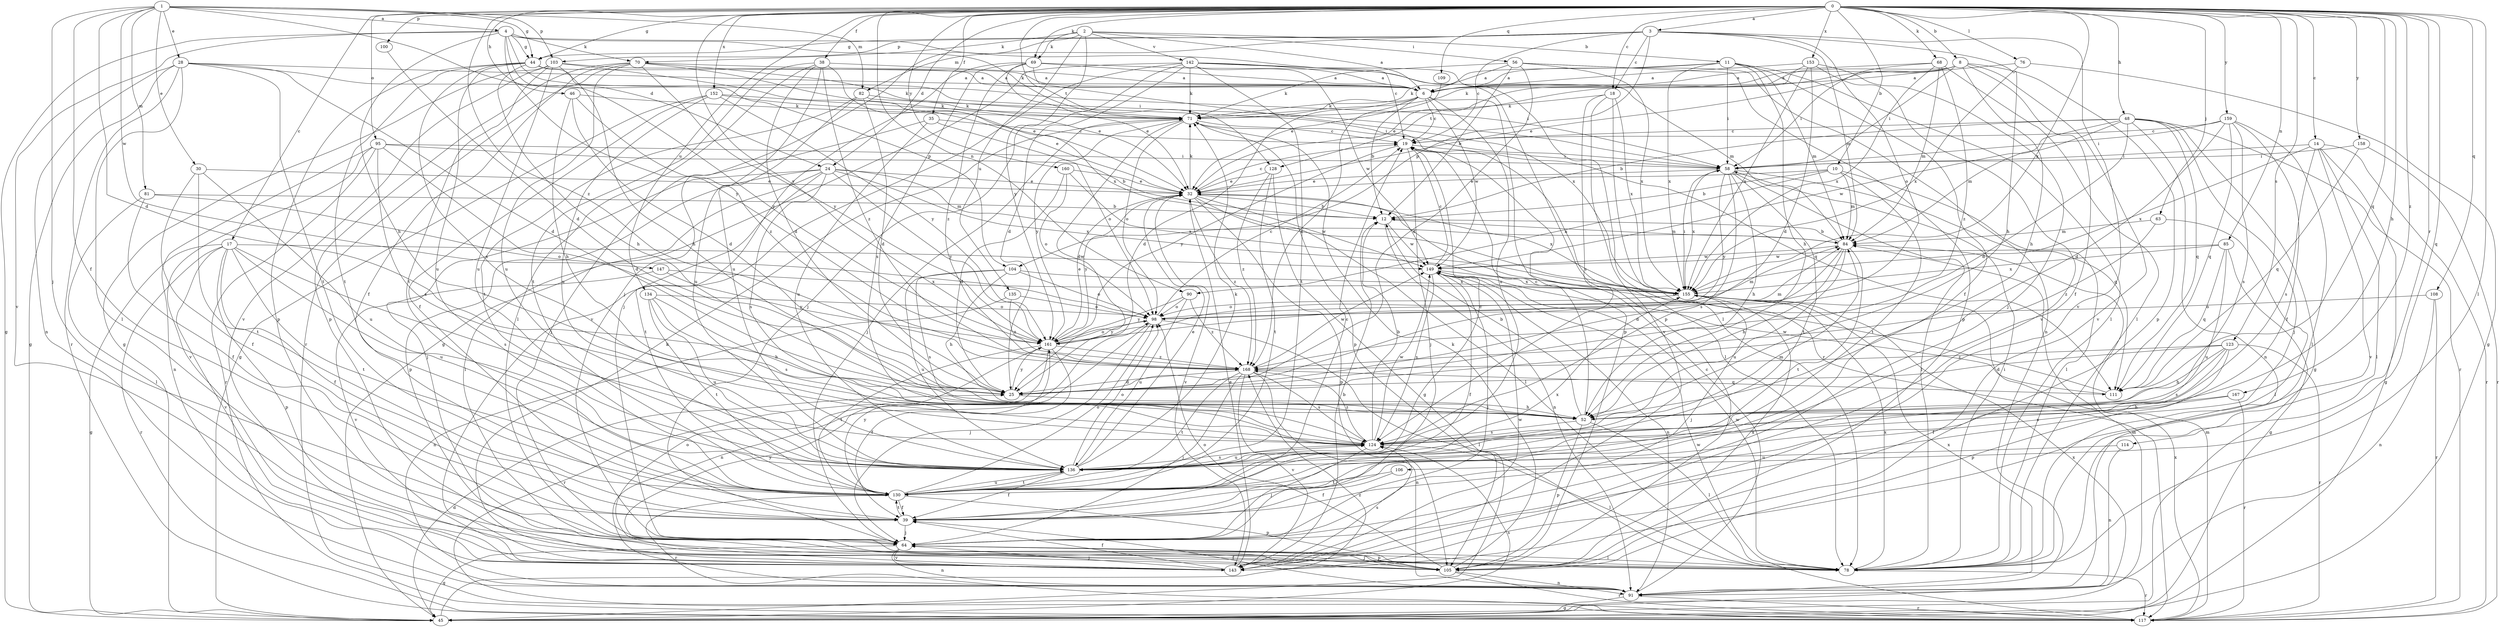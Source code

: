 strict digraph  {
0;
1;
2;
3;
4;
6;
8;
10;
11;
12;
14;
17;
18;
19;
24;
25;
28;
30;
32;
35;
38;
39;
44;
45;
46;
48;
52;
56;
58;
63;
64;
68;
69;
70;
71;
76;
78;
81;
82;
84;
85;
90;
91;
95;
98;
100;
103;
104;
105;
106;
108;
109;
111;
114;
117;
123;
124;
128;
130;
134;
135;
136;
142;
143;
147;
149;
152;
153;
155;
158;
159;
160;
161;
167;
168;
0 -> 3  [label=a];
0 -> 8  [label=b];
0 -> 10  [label=b];
0 -> 14  [label=c];
0 -> 17  [label=c];
0 -> 18  [label=c];
0 -> 24  [label=d];
0 -> 35  [label=f];
0 -> 38  [label=f];
0 -> 44  [label=g];
0 -> 46  [label=h];
0 -> 48  [label=h];
0 -> 52  [label=h];
0 -> 63  [label=j];
0 -> 68  [label=k];
0 -> 69  [label=k];
0 -> 76  [label=l];
0 -> 78  [label=l];
0 -> 85  [label=n];
0 -> 90  [label=n];
0 -> 95  [label=o];
0 -> 100  [label=p];
0 -> 106  [label=q];
0 -> 108  [label=q];
0 -> 109  [label=q];
0 -> 111  [label=q];
0 -> 114  [label=r];
0 -> 123  [label=s];
0 -> 128  [label=t];
0 -> 134  [label=u];
0 -> 152  [label=x];
0 -> 153  [label=x];
0 -> 155  [label=x];
0 -> 158  [label=y];
0 -> 159  [label=y];
0 -> 160  [label=y];
0 -> 161  [label=y];
0 -> 167  [label=z];
0 -> 168  [label=z];
1 -> 4  [label=a];
1 -> 24  [label=d];
1 -> 25  [label=d];
1 -> 28  [label=e];
1 -> 30  [label=e];
1 -> 39  [label=f];
1 -> 44  [label=g];
1 -> 64  [label=j];
1 -> 81  [label=m];
1 -> 82  [label=m];
1 -> 103  [label=p];
1 -> 147  [label=w];
2 -> 6  [label=a];
2 -> 11  [label=b];
2 -> 56  [label=i];
2 -> 64  [label=j];
2 -> 69  [label=k];
2 -> 70  [label=k];
2 -> 135  [label=u];
2 -> 142  [label=v];
2 -> 161  [label=y];
3 -> 18  [label=c];
3 -> 19  [label=c];
3 -> 44  [label=g];
3 -> 52  [label=h];
3 -> 82  [label=m];
3 -> 84  [label=m];
3 -> 98  [label=o];
3 -> 103  [label=p];
3 -> 104  [label=p];
3 -> 143  [label=v];
4 -> 19  [label=c];
4 -> 44  [label=g];
4 -> 45  [label=g];
4 -> 52  [label=h];
4 -> 58  [label=i];
4 -> 70  [label=k];
4 -> 71  [label=k];
4 -> 104  [label=p];
4 -> 143  [label=v];
4 -> 161  [label=y];
6 -> 12  [label=b];
6 -> 19  [label=c];
6 -> 25  [label=d];
6 -> 71  [label=k];
6 -> 105  [label=p];
6 -> 136  [label=u];
6 -> 149  [label=w];
6 -> 168  [label=z];
8 -> 6  [label=a];
8 -> 32  [label=e];
8 -> 39  [label=f];
8 -> 52  [label=h];
8 -> 58  [label=i];
8 -> 71  [label=k];
8 -> 105  [label=p];
8 -> 128  [label=t];
8 -> 143  [label=v];
10 -> 12  [label=b];
10 -> 32  [label=e];
10 -> 78  [label=l];
10 -> 84  [label=m];
10 -> 90  [label=n];
10 -> 130  [label=t];
11 -> 6  [label=a];
11 -> 39  [label=f];
11 -> 52  [label=h];
11 -> 58  [label=i];
11 -> 71  [label=k];
11 -> 78  [label=l];
11 -> 84  [label=m];
11 -> 155  [label=x];
12 -> 84  [label=m];
12 -> 91  [label=n];
12 -> 149  [label=w];
14 -> 45  [label=g];
14 -> 58  [label=i];
14 -> 78  [label=l];
14 -> 117  [label=r];
14 -> 124  [label=s];
14 -> 143  [label=v];
14 -> 155  [label=x];
17 -> 39  [label=f];
17 -> 45  [label=g];
17 -> 105  [label=p];
17 -> 117  [label=r];
17 -> 124  [label=s];
17 -> 130  [label=t];
17 -> 136  [label=u];
17 -> 143  [label=v];
17 -> 149  [label=w];
18 -> 71  [label=k];
18 -> 117  [label=r];
18 -> 124  [label=s];
18 -> 143  [label=v];
18 -> 155  [label=x];
19 -> 58  [label=i];
19 -> 64  [label=j];
19 -> 78  [label=l];
19 -> 161  [label=y];
24 -> 32  [label=e];
24 -> 64  [label=j];
24 -> 78  [label=l];
24 -> 84  [label=m];
24 -> 105  [label=p];
24 -> 124  [label=s];
24 -> 130  [label=t];
24 -> 155  [label=x];
24 -> 161  [label=y];
25 -> 52  [label=h];
25 -> 161  [label=y];
28 -> 6  [label=a];
28 -> 25  [label=d];
28 -> 45  [label=g];
28 -> 78  [label=l];
28 -> 91  [label=n];
28 -> 117  [label=r];
28 -> 130  [label=t];
28 -> 161  [label=y];
30 -> 32  [label=e];
30 -> 39  [label=f];
30 -> 130  [label=t];
30 -> 136  [label=u];
32 -> 12  [label=b];
32 -> 19  [label=c];
32 -> 71  [label=k];
32 -> 78  [label=l];
32 -> 105  [label=p];
32 -> 143  [label=v];
32 -> 149  [label=w];
32 -> 155  [label=x];
32 -> 161  [label=y];
32 -> 168  [label=z];
35 -> 19  [label=c];
35 -> 64  [label=j];
35 -> 98  [label=o];
35 -> 136  [label=u];
38 -> 6  [label=a];
38 -> 25  [label=d];
38 -> 78  [label=l];
38 -> 130  [label=t];
38 -> 136  [label=u];
38 -> 155  [label=x];
38 -> 168  [label=z];
39 -> 64  [label=j];
39 -> 130  [label=t];
44 -> 6  [label=a];
44 -> 52  [label=h];
44 -> 58  [label=i];
44 -> 105  [label=p];
44 -> 124  [label=s];
44 -> 130  [label=t];
44 -> 136  [label=u];
45 -> 25  [label=d];
45 -> 84  [label=m];
45 -> 124  [label=s];
45 -> 155  [label=x];
45 -> 168  [label=z];
46 -> 25  [label=d];
46 -> 52  [label=h];
46 -> 71  [label=k];
46 -> 168  [label=z];
48 -> 12  [label=b];
48 -> 19  [label=c];
48 -> 25  [label=d];
48 -> 45  [label=g];
48 -> 64  [label=j];
48 -> 84  [label=m];
48 -> 91  [label=n];
48 -> 111  [label=q];
48 -> 117  [label=r];
48 -> 149  [label=w];
52 -> 12  [label=b];
52 -> 19  [label=c];
52 -> 78  [label=l];
52 -> 105  [label=p];
52 -> 124  [label=s];
56 -> 6  [label=a];
56 -> 12  [label=b];
56 -> 25  [label=d];
56 -> 71  [label=k];
56 -> 91  [label=n];
56 -> 105  [label=p];
56 -> 155  [label=x];
58 -> 32  [label=e];
58 -> 52  [label=h];
58 -> 78  [label=l];
58 -> 111  [label=q];
58 -> 124  [label=s];
58 -> 130  [label=t];
58 -> 155  [label=x];
58 -> 161  [label=y];
63 -> 78  [label=l];
63 -> 84  [label=m];
63 -> 168  [label=z];
64 -> 45  [label=g];
64 -> 78  [label=l];
64 -> 91  [label=n];
64 -> 105  [label=p];
64 -> 143  [label=v];
68 -> 6  [label=a];
68 -> 58  [label=i];
68 -> 78  [label=l];
68 -> 84  [label=m];
68 -> 155  [label=x];
68 -> 168  [label=z];
69 -> 6  [label=a];
69 -> 32  [label=e];
69 -> 64  [label=j];
69 -> 84  [label=m];
69 -> 124  [label=s];
69 -> 155  [label=x];
69 -> 168  [label=z];
70 -> 6  [label=a];
70 -> 32  [label=e];
70 -> 39  [label=f];
70 -> 71  [label=k];
70 -> 105  [label=p];
70 -> 117  [label=r];
70 -> 136  [label=u];
70 -> 161  [label=y];
71 -> 19  [label=c];
71 -> 25  [label=d];
71 -> 64  [label=j];
71 -> 98  [label=o];
71 -> 105  [label=p];
71 -> 111  [label=q];
71 -> 161  [label=y];
76 -> 6  [label=a];
76 -> 45  [label=g];
76 -> 155  [label=x];
78 -> 58  [label=i];
78 -> 117  [label=r];
78 -> 149  [label=w];
78 -> 155  [label=x];
78 -> 161  [label=y];
81 -> 12  [label=b];
81 -> 39  [label=f];
81 -> 78  [label=l];
81 -> 98  [label=o];
82 -> 25  [label=d];
82 -> 58  [label=i];
82 -> 71  [label=k];
82 -> 130  [label=t];
82 -> 136  [label=u];
84 -> 12  [label=b];
84 -> 25  [label=d];
84 -> 52  [label=h];
84 -> 130  [label=t];
84 -> 136  [label=u];
84 -> 149  [label=w];
85 -> 45  [label=g];
85 -> 111  [label=q];
85 -> 136  [label=u];
85 -> 149  [label=w];
85 -> 155  [label=x];
90 -> 98  [label=o];
90 -> 136  [label=u];
90 -> 161  [label=y];
90 -> 168  [label=z];
91 -> 19  [label=c];
91 -> 39  [label=f];
91 -> 45  [label=g];
91 -> 117  [label=r];
91 -> 155  [label=x];
95 -> 12  [label=b];
95 -> 25  [label=d];
95 -> 58  [label=i];
95 -> 91  [label=n];
95 -> 117  [label=r];
95 -> 124  [label=s];
95 -> 143  [label=v];
98 -> 19  [label=c];
98 -> 64  [label=j];
98 -> 78  [label=l];
98 -> 84  [label=m];
98 -> 91  [label=n];
98 -> 161  [label=y];
100 -> 25  [label=d];
103 -> 6  [label=a];
103 -> 32  [label=e];
103 -> 45  [label=g];
103 -> 52  [label=h];
103 -> 130  [label=t];
103 -> 136  [label=u];
103 -> 143  [label=v];
104 -> 52  [label=h];
104 -> 98  [label=o];
104 -> 124  [label=s];
104 -> 136  [label=u];
104 -> 155  [label=x];
105 -> 64  [label=j];
105 -> 71  [label=k];
105 -> 91  [label=n];
105 -> 98  [label=o];
105 -> 117  [label=r];
105 -> 155  [label=x];
106 -> 39  [label=f];
106 -> 130  [label=t];
108 -> 91  [label=n];
108 -> 98  [label=o];
108 -> 117  [label=r];
109 -> 32  [label=e];
111 -> 32  [label=e];
111 -> 149  [label=w];
114 -> 91  [label=n];
114 -> 136  [label=u];
117 -> 84  [label=m];
117 -> 149  [label=w];
117 -> 155  [label=x];
123 -> 25  [label=d];
123 -> 39  [label=f];
123 -> 52  [label=h];
123 -> 105  [label=p];
123 -> 117  [label=r];
123 -> 124  [label=s];
123 -> 168  [label=z];
124 -> 12  [label=b];
124 -> 64  [label=j];
124 -> 78  [label=l];
124 -> 136  [label=u];
124 -> 149  [label=w];
124 -> 168  [label=z];
128 -> 32  [label=e];
128 -> 45  [label=g];
128 -> 130  [label=t];
128 -> 168  [label=z];
130 -> 19  [label=c];
130 -> 39  [label=f];
130 -> 98  [label=o];
130 -> 105  [label=p];
130 -> 117  [label=r];
130 -> 136  [label=u];
130 -> 155  [label=x];
130 -> 161  [label=y];
134 -> 52  [label=h];
134 -> 98  [label=o];
134 -> 124  [label=s];
134 -> 130  [label=t];
134 -> 136  [label=u];
135 -> 91  [label=n];
135 -> 98  [label=o];
135 -> 168  [label=z];
136 -> 19  [label=c];
136 -> 32  [label=e];
136 -> 39  [label=f];
136 -> 71  [label=k];
136 -> 84  [label=m];
136 -> 98  [label=o];
136 -> 124  [label=s];
136 -> 130  [label=t];
142 -> 6  [label=a];
142 -> 25  [label=d];
142 -> 45  [label=g];
142 -> 64  [label=j];
142 -> 71  [label=k];
142 -> 78  [label=l];
142 -> 105  [label=p];
142 -> 130  [label=t];
142 -> 143  [label=v];
142 -> 149  [label=w];
143 -> 12  [label=b];
143 -> 32  [label=e];
143 -> 39  [label=f];
143 -> 64  [label=j];
143 -> 71  [label=k];
143 -> 98  [label=o];
143 -> 124  [label=s];
143 -> 149  [label=w];
147 -> 143  [label=v];
147 -> 155  [label=x];
147 -> 161  [label=y];
149 -> 19  [label=c];
149 -> 39  [label=f];
149 -> 64  [label=j];
149 -> 91  [label=n];
149 -> 124  [label=s];
149 -> 155  [label=x];
152 -> 32  [label=e];
152 -> 39  [label=f];
152 -> 45  [label=g];
152 -> 71  [label=k];
152 -> 136  [label=u];
152 -> 161  [label=y];
153 -> 6  [label=a];
153 -> 25  [label=d];
153 -> 32  [label=e];
153 -> 64  [label=j];
153 -> 143  [label=v];
153 -> 155  [label=x];
155 -> 58  [label=i];
155 -> 64  [label=j];
155 -> 98  [label=o];
158 -> 58  [label=i];
158 -> 111  [label=q];
158 -> 117  [label=r];
159 -> 19  [label=c];
159 -> 25  [label=d];
159 -> 39  [label=f];
159 -> 58  [label=i];
159 -> 78  [label=l];
159 -> 111  [label=q];
159 -> 124  [label=s];
160 -> 25  [label=d];
160 -> 32  [label=e];
160 -> 98  [label=o];
160 -> 155  [label=x];
161 -> 32  [label=e];
161 -> 39  [label=f];
161 -> 84  [label=m];
161 -> 98  [label=o];
161 -> 117  [label=r];
161 -> 130  [label=t];
161 -> 168  [label=z];
167 -> 52  [label=h];
167 -> 117  [label=r];
167 -> 124  [label=s];
168 -> 25  [label=d];
168 -> 64  [label=j];
168 -> 91  [label=n];
168 -> 111  [label=q];
168 -> 124  [label=s];
168 -> 130  [label=t];
168 -> 143  [label=v];
168 -> 149  [label=w];
}
